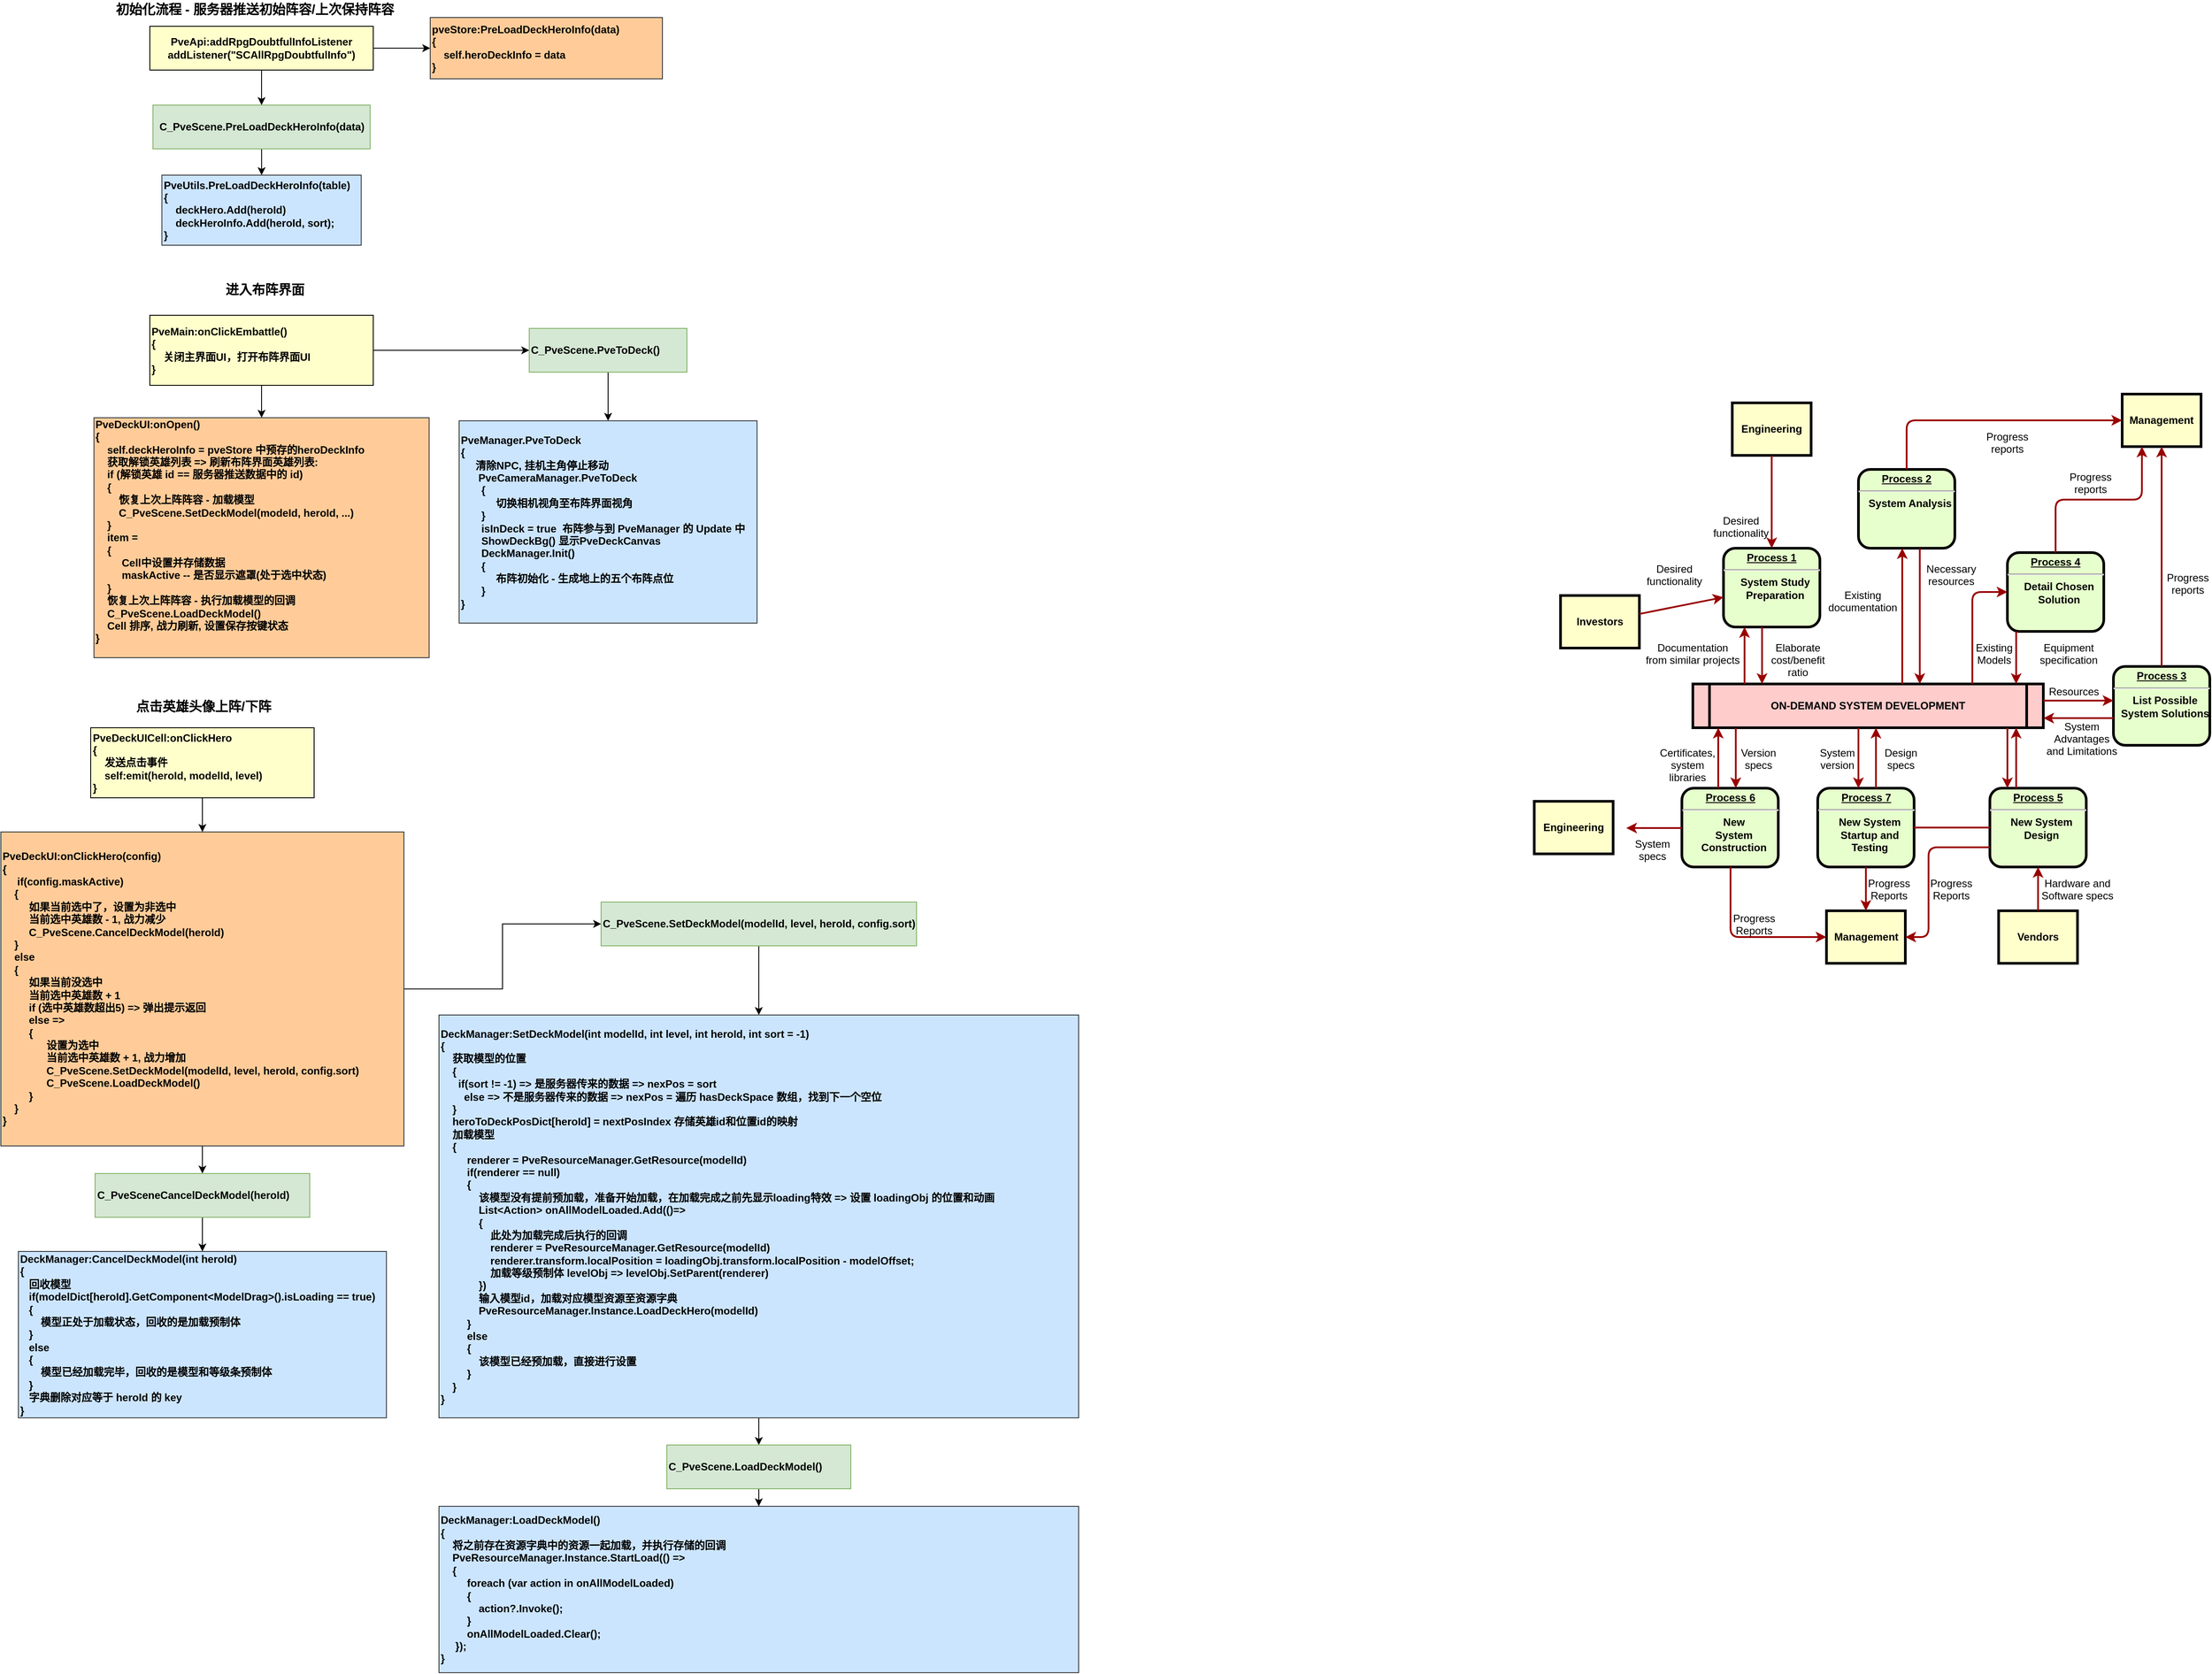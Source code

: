<mxfile version="15.3.7" type="github">
  <diagram name="Page-1" id="c7558073-3199-34d8-9f00-42111426c3f3">
    <mxGraphModel dx="2248" dy="794" grid="1" gridSize="10" guides="1" tooltips="1" connect="1" arrows="1" fold="1" page="1" pageScale="1" pageWidth="826" pageHeight="1169" background="none" math="0" shadow="0">
      <root>
        <mxCell id="0" />
        <mxCell id="1" parent="0" />
        <mxCell id="2" value="&lt;p style=&quot;margin: 0px; margin-top: 4px; text-align: center; text-decoration: underline;&quot;&gt;&lt;strong&gt;Process 1&lt;br /&gt;&lt;/strong&gt;&lt;/p&gt;&lt;hr /&gt;&lt;p style=&quot;margin: 0px; margin-left: 8px;&quot;&gt;System Study&lt;/p&gt;&lt;p style=&quot;margin: 0px; margin-left: 8px;&quot;&gt;Preparation&lt;/p&gt;" style="verticalAlign=middle;align=center;overflow=fill;fontSize=12;fontFamily=Helvetica;html=1;rounded=1;fontStyle=1;strokeWidth=3;fillColor=#E6FFCC" parent="1" vertex="1">
          <mxGeometry x="1856" y="636" width="110" height="90" as="geometry" />
        </mxCell>
        <mxCell id="3" value="Engineering" style="whiteSpace=wrap;align=center;verticalAlign=middle;fontStyle=1;strokeWidth=3;fillColor=#FFFFCC" parent="1" vertex="1">
          <mxGeometry x="1866" y="470" width="90" height="60" as="geometry" />
        </mxCell>
        <mxCell id="4" value="Investors" style="whiteSpace=wrap;align=center;verticalAlign=middle;fontStyle=1;strokeWidth=3;fillColor=#FFFFCC" parent="1" vertex="1">
          <mxGeometry x="1670" y="690" width="90" height="60" as="geometry" />
        </mxCell>
        <mxCell id="5" value="ON-DEMAND SYSTEM DEVELOPMENT" style="shape=process;whiteSpace=wrap;align=center;verticalAlign=middle;size=0.048;fontStyle=1;strokeWidth=3;fillColor=#FFCCCC" parent="1" vertex="1">
          <mxGeometry x="1821" y="791" width="400" height="50" as="geometry" />
        </mxCell>
        <mxCell id="6" value="&lt;p style=&quot;margin: 0px; margin-top: 4px; text-align: center; text-decoration: underline;&quot;&gt;&lt;strong&gt;Process 2&lt;br /&gt;&lt;/strong&gt;&lt;/p&gt;&lt;hr /&gt;&lt;p style=&quot;margin: 0px; margin-left: 8px;&quot;&gt;System Analysis&lt;/p&gt;" style="verticalAlign=middle;align=center;overflow=fill;fontSize=12;fontFamily=Helvetica;html=1;rounded=1;fontStyle=1;strokeWidth=3;fillColor=#E6FFCC" parent="1" vertex="1">
          <mxGeometry x="2010" y="546" width="110" height="90" as="geometry" />
        </mxCell>
        <mxCell id="7" value="&lt;p style=&quot;margin: 0px; margin-top: 4px; text-align: center; text-decoration: underline;&quot;&gt;&lt;strong&gt;&lt;strong&gt;Process&lt;/strong&gt; 3&lt;br /&gt;&lt;/strong&gt;&lt;/p&gt;&lt;hr /&gt;&lt;p style=&quot;margin: 0px; margin-left: 8px;&quot;&gt;List Possible&lt;/p&gt;&lt;p style=&quot;margin: 0px; margin-left: 8px;&quot;&gt;System Solutions&lt;/p&gt;" style="verticalAlign=middle;align=center;overflow=fill;fontSize=12;fontFamily=Helvetica;html=1;rounded=1;fontStyle=1;strokeWidth=3;fillColor=#E6FFCC" parent="1" vertex="1">
          <mxGeometry x="2301" y="771" width="110" height="90" as="geometry" />
        </mxCell>
        <mxCell id="8" value="&lt;p style=&quot;margin: 0px; margin-top: 4px; text-align: center; text-decoration: underline;&quot;&gt;&lt;strong&gt;&lt;strong&gt;Process&lt;/strong&gt; 4&lt;br /&gt;&lt;/strong&gt;&lt;/p&gt;&lt;hr /&gt;&lt;p style=&quot;margin: 0px; margin-left: 8px;&quot;&gt;Detail Chosen&lt;/p&gt;&lt;p style=&quot;margin: 0px; margin-left: 8px;&quot;&gt;Solution&lt;/p&gt;" style="verticalAlign=middle;align=center;overflow=fill;fontSize=12;fontFamily=Helvetica;html=1;rounded=1;fontStyle=1;strokeWidth=3;fillColor=#E6FFCC" parent="1" vertex="1">
          <mxGeometry x="2180" y="641" width="110" height="90" as="geometry" />
        </mxCell>
        <mxCell id="9" value="&lt;p style=&quot;margin: 0px; margin-top: 4px; text-align: center; text-decoration: underline;&quot;&gt;&lt;strong&gt;&lt;strong&gt;Process&lt;/strong&gt; 5&lt;br /&gt;&lt;/strong&gt;&lt;/p&gt;&lt;hr /&gt;&lt;p style=&quot;margin: 0px; margin-left: 8px;&quot;&gt;New System&lt;/p&gt;&lt;p style=&quot;margin: 0px; margin-left: 8px;&quot;&gt;Design&lt;/p&gt;" style="verticalAlign=middle;align=center;overflow=fill;fontSize=12;fontFamily=Helvetica;html=1;rounded=1;fontStyle=1;strokeWidth=3;fillColor=#E6FFCC" parent="1" vertex="1">
          <mxGeometry x="2160" y="910" width="110" height="90" as="geometry" />
        </mxCell>
        <mxCell id="10" value="&lt;p style=&quot;margin: 0px; margin-top: 4px; text-align: center; text-decoration: underline;&quot;&gt;&lt;strong&gt;&lt;strong&gt;Process&lt;/strong&gt; 6&lt;br /&gt;&lt;/strong&gt;&lt;/p&gt;&lt;hr /&gt;&lt;p style=&quot;margin: 0px; margin-left: 8px;&quot;&gt;New&lt;/p&gt;&lt;p style=&quot;margin: 0px; margin-left: 8px;&quot;&gt;System&lt;/p&gt;&lt;p style=&quot;margin: 0px; margin-left: 8px;&quot;&gt;Construction&lt;/p&gt;" style="verticalAlign=middle;align=center;overflow=fill;fontSize=12;fontFamily=Helvetica;html=1;rounded=1;fontStyle=1;strokeWidth=3;fillColor=#E6FFCC" parent="1" vertex="1">
          <mxGeometry x="1808.5" y="910" width="110" height="90" as="geometry" />
        </mxCell>
        <mxCell id="12" value="Management" style="whiteSpace=wrap;align=center;verticalAlign=middle;fontStyle=1;strokeWidth=3;fillColor=#FFFFCC" parent="1" vertex="1">
          <mxGeometry x="2311" y="460" width="90" height="60" as="geometry" />
        </mxCell>
        <mxCell id="13" value="Management" style="whiteSpace=wrap;align=center;verticalAlign=middle;fontStyle=1;strokeWidth=3;fillColor=#FFFFCC" parent="1" vertex="1">
          <mxGeometry x="1973.5" y="1050" width="90" height="60" as="geometry" />
        </mxCell>
        <mxCell id="14" value="Engineering" style="whiteSpace=wrap;align=center;verticalAlign=middle;fontStyle=1;strokeWidth=3;fillColor=#FFFFCC" parent="1" vertex="1">
          <mxGeometry x="1640" y="925.0" width="90" height="60" as="geometry" />
        </mxCell>
        <mxCell id="15" value="Vendors" style="whiteSpace=wrap;align=center;verticalAlign=middle;fontStyle=1;strokeWidth=3;fillColor=#FFFFCC" parent="1" vertex="1">
          <mxGeometry x="2170" y="1050" width="90" height="60" as="geometry" />
        </mxCell>
        <mxCell id="36" value="" style="edgeStyle=none;noEdgeStyle=1;strokeColor=#990000;strokeWidth=2" parent="1" source="3" target="2" edge="1">
          <mxGeometry width="100" height="100" relative="1" as="geometry">
            <mxPoint x="1640" y="650" as="sourcePoint" />
            <mxPoint x="1740" y="550" as="targetPoint" />
          </mxGeometry>
        </mxCell>
        <mxCell id="37" value="" style="edgeStyle=none;noEdgeStyle=1;strokeColor=#990000;strokeWidth=2" parent="1" source="4" target="2" edge="1">
          <mxGeometry width="100" height="100" relative="1" as="geometry">
            <mxPoint x="1900" y="590" as="sourcePoint" />
            <mxPoint x="2000" y="490" as="targetPoint" />
          </mxGeometry>
        </mxCell>
        <mxCell id="11" value="&lt;p style=&quot;margin: 0px; margin-top: 4px; text-align: center; text-decoration: underline;&quot;&gt;&lt;strong&gt;&lt;strong&gt;Process&lt;/strong&gt; 7&lt;br /&gt;&lt;/strong&gt;&lt;/p&gt;&lt;hr /&gt;&lt;p style=&quot;margin: 0px; margin-left: 8px;&quot;&gt;New System&lt;/p&gt;&lt;p style=&quot;margin: 0px; margin-left: 8px;&quot;&gt;Startup and&lt;/p&gt;&lt;p style=&quot;margin: 0px; margin-left: 8px;&quot;&gt;Testing&lt;/p&gt;" style="verticalAlign=middle;align=center;overflow=fill;fontSize=12;fontFamily=Helvetica;html=1;rounded=1;fontStyle=1;strokeWidth=3;fillColor=#E6FFCC" parent="1" vertex="1">
          <mxGeometry x="1963.5" y="910" width="110" height="90" as="geometry" />
        </mxCell>
        <mxCell id="51" value="" style="endArrow=none;noEdgeStyle=1;strokeColor=#990000;strokeWidth=2" parent="1" source="9" target="11" edge="1">
          <mxGeometry relative="1" as="geometry">
            <mxPoint x="1825.008" y="881" as="sourcePoint" />
            <mxPoint x="2020.328" y="1050" as="targetPoint" />
          </mxGeometry>
        </mxCell>
        <mxCell id="52" value="Desired &#xa;functionality" style="text;spacingTop=-5;align=center" parent="1" vertex="1">
          <mxGeometry x="1785" y="651" width="30" height="20" as="geometry" />
        </mxCell>
        <mxCell id="53" value="Desired &#xa;functionality" style="text;spacingTop=-5;align=center" parent="1" vertex="1">
          <mxGeometry x="1861" y="596" width="30" height="20" as="geometry" />
        </mxCell>
        <mxCell id="54" value="Documentation&#xa;from similar projects" style="text;spacingTop=-5;align=center" parent="1" vertex="1">
          <mxGeometry x="1806" y="741" width="30" height="20" as="geometry" />
        </mxCell>
        <mxCell id="55" value="" style="edgeStyle=elbowEdgeStyle;elbow=horizontal;strokeColor=#990000;strokeWidth=2" parent="1" source="5" target="2" edge="1">
          <mxGeometry width="100" height="100" relative="1" as="geometry">
            <mxPoint x="1670" y="930" as="sourcePoint" />
            <mxPoint x="1770" y="830" as="targetPoint" />
            <Array as="points">
              <mxPoint x="1880" y="770" />
            </Array>
          </mxGeometry>
        </mxCell>
        <mxCell id="56" value="" style="edgeStyle=elbowEdgeStyle;elbow=horizontal;strokeColor=#990000;strokeWidth=2" parent="1" source="2" target="5" edge="1">
          <mxGeometry width="100" height="100" relative="1" as="geometry">
            <mxPoint x="1670" y="900" as="sourcePoint" />
            <mxPoint x="1770" y="800" as="targetPoint" />
            <Array as="points">
              <mxPoint x="1900" y="760" />
            </Array>
          </mxGeometry>
        </mxCell>
        <mxCell id="57" value="Elaborate&#xa;cost/benefit&#xa;ratio" style="text;spacingTop=-5;align=center" parent="1" vertex="1">
          <mxGeometry x="1926" y="741" width="30" height="20" as="geometry" />
        </mxCell>
        <mxCell id="58" value="" style="edgeStyle=elbowEdgeStyle;elbow=horizontal;strokeColor=#990000;strokeWidth=2" parent="1" source="5" target="6" edge="1">
          <mxGeometry width="100" height="100" relative="1" as="geometry">
            <mxPoint x="2000" y="770" as="sourcePoint" />
            <mxPoint x="2100" y="670" as="targetPoint" />
            <Array as="points">
              <mxPoint x="2060" y="710" />
            </Array>
          </mxGeometry>
        </mxCell>
        <mxCell id="59" value="" style="edgeStyle=elbowEdgeStyle;elbow=horizontal;strokeColor=#990000;strokeWidth=2" parent="1" source="6" target="5" edge="1">
          <mxGeometry width="100" height="100" relative="1" as="geometry">
            <mxPoint x="1970" y="770" as="sourcePoint" />
            <mxPoint x="2070" y="670" as="targetPoint" />
            <Array as="points">
              <mxPoint x="2080" y="720" />
            </Array>
          </mxGeometry>
        </mxCell>
        <mxCell id="60" value="Existing&#xa;documentation" style="text;spacingTop=-5;align=center" parent="1" vertex="1">
          <mxGeometry x="2000" y="681.0" width="30" height="20" as="geometry" />
        </mxCell>
        <mxCell id="61" value="Necessary&#xa;resources" style="text;spacingTop=-5;align=center" parent="1" vertex="1">
          <mxGeometry x="2101" y="651" width="30" height="20" as="geometry" />
        </mxCell>
        <mxCell id="62" value="Progress&#xa;reports" style="text;spacingTop=-5;align=center" parent="1" vertex="1">
          <mxGeometry x="2165" y="500" width="30" height="20" as="geometry" />
        </mxCell>
        <mxCell id="63" value="Progress&#xa;reports" style="text;spacingTop=-5;align=center" parent="1" vertex="1">
          <mxGeometry x="2260" y="546.0" width="30" height="20" as="geometry" />
        </mxCell>
        <mxCell id="64" value="Progress&#xa;reports" style="text;spacingTop=-5;align=center" parent="1" vertex="1">
          <mxGeometry x="2371" y="661.0" width="30" height="20" as="geometry" />
        </mxCell>
        <mxCell id="65" value="" style="edgeStyle=elbowEdgeStyle;elbow=horizontal;strokeColor=#990000;strokeWidth=2" parent="1" source="6" target="12" edge="1">
          <mxGeometry width="100" height="100" relative="1" as="geometry">
            <mxPoint x="1880" y="580.0" as="sourcePoint" />
            <mxPoint x="1980" y="480.0" as="targetPoint" />
            <Array as="points">
              <mxPoint x="2065" y="540" />
            </Array>
          </mxGeometry>
        </mxCell>
        <mxCell id="66" value="" style="edgeStyle=elbowEdgeStyle;elbow=vertical;entryX=0.25;entryY=1;strokeColor=#990000;strokeWidth=2" parent="1" source="8" target="12" edge="1">
          <mxGeometry width="100" height="100" relative="1" as="geometry">
            <mxPoint x="2150" y="650" as="sourcePoint" />
            <mxPoint x="2250" y="550" as="targetPoint" />
          </mxGeometry>
        </mxCell>
        <mxCell id="67" value="" style="edgeStyle=elbowEdgeStyle;elbow=horizontal;strokeColor=#990000;strokeWidth=2" parent="1" source="7" target="12" edge="1">
          <mxGeometry width="100" height="100" relative="1" as="geometry">
            <mxPoint x="2280" y="760" as="sourcePoint" />
            <mxPoint x="2380" y="660" as="targetPoint" />
          </mxGeometry>
        </mxCell>
        <mxCell id="68" value="" style="edgeStyle=elbowEdgeStyle;elbow=horizontal;strokeColor=#990000;strokeWidth=2" parent="1" source="8" target="5" edge="1">
          <mxGeometry width="100" height="100" relative="1" as="geometry">
            <mxPoint x="2190" y="780" as="sourcePoint" />
            <mxPoint x="2130" y="650" as="targetPoint" />
            <Array as="points">
              <mxPoint x="2190" y="760" />
            </Array>
          </mxGeometry>
        </mxCell>
        <mxCell id="69" value="" style="edgeStyle=segmentEdgeStyle;strokeColor=#990000;strokeWidth=2" parent="1" source="5" target="8" edge="1">
          <mxGeometry width="100" height="100" relative="1" as="geometry">
            <mxPoint x="1960" y="760" as="sourcePoint" />
            <mxPoint x="2060" y="660" as="targetPoint" />
            <Array as="points">
              <mxPoint x="2140" y="686" />
            </Array>
          </mxGeometry>
        </mxCell>
        <mxCell id="70" value="Existing&#xa;Models" style="text;spacingTop=-5;align=center" parent="1" vertex="1">
          <mxGeometry x="2150" y="741.0" width="30" height="20" as="geometry" />
        </mxCell>
        <mxCell id="71" value="Equipment&#xa;specification" style="text;spacingTop=-5;align=center" parent="1" vertex="1">
          <mxGeometry x="2235" y="741" width="30" height="20" as="geometry" />
        </mxCell>
        <mxCell id="72" value="" style="edgeStyle=elbowEdgeStyle;elbow=vertical;strokeColor=#990000;strokeWidth=2" parent="1" source="5" target="7" edge="1">
          <mxGeometry width="100" height="100" relative="1" as="geometry">
            <mxPoint x="2120" y="900" as="sourcePoint" />
            <mxPoint x="2220" y="800" as="targetPoint" />
            <Array as="points">
              <mxPoint x="2270" y="810" />
            </Array>
          </mxGeometry>
        </mxCell>
        <mxCell id="73" value="" style="edgeStyle=elbowEdgeStyle;elbow=vertical;strokeColor=#990000;strokeWidth=2" parent="1" source="7" target="5" edge="1">
          <mxGeometry width="100" height="100" relative="1" as="geometry">
            <mxPoint x="2080" y="900" as="sourcePoint" />
            <mxPoint x="2180" y="800" as="targetPoint" />
            <Array as="points">
              <mxPoint x="2270" y="830" />
            </Array>
          </mxGeometry>
        </mxCell>
        <mxCell id="74" value="Resources" style="text;spacingTop=-5;align=center" parent="1" vertex="1">
          <mxGeometry x="2241" y="791" width="30" height="20" as="geometry" />
        </mxCell>
        <mxCell id="75" value="System &#xa;Advantages &#xa;and Limitations" style="text;spacingTop=-5;align=center" parent="1" vertex="1">
          <mxGeometry x="2250" y="831.0" width="30" height="20" as="geometry" />
        </mxCell>
        <mxCell id="76" value="" style="edgeStyle=elbowEdgeStyle;elbow=horizontal;strokeColor=#990000;strokeWidth=2" parent="1" source="9" target="5" edge="1">
          <mxGeometry width="100" height="100" relative="1" as="geometry">
            <mxPoint x="2040" y="980" as="sourcePoint" />
            <mxPoint x="2140" y="880" as="targetPoint" />
            <Array as="points">
              <mxPoint x="2190" y="870" />
            </Array>
          </mxGeometry>
        </mxCell>
        <mxCell id="77" value="" style="edgeStyle=elbowEdgeStyle;elbow=horizontal;strokeColor=#990000;strokeWidth=2" parent="1" source="5" target="9" edge="1">
          <mxGeometry width="100" height="100" relative="1" as="geometry">
            <mxPoint x="2020" y="990" as="sourcePoint" />
            <mxPoint x="2120" y="890" as="targetPoint" />
            <Array as="points">
              <mxPoint x="2180" y="880" />
            </Array>
          </mxGeometry>
        </mxCell>
        <mxCell id="78" value="" style="edgeStyle=elbowEdgeStyle;elbow=horizontal;strokeColor=#990000;strokeWidth=2" parent="1" source="15" target="9" edge="1">
          <mxGeometry width="100" height="100" relative="1" as="geometry">
            <mxPoint x="2050" y="1100" as="sourcePoint" />
            <mxPoint x="2150" y="1000" as="targetPoint" />
          </mxGeometry>
        </mxCell>
        <mxCell id="79" value="Hardware and&#xa;Software specs" style="text;spacingTop=-5;align=center" parent="1" vertex="1">
          <mxGeometry x="2245" y="1010" width="30" height="20" as="geometry" />
        </mxCell>
        <mxCell id="81" value="" style="edgeStyle=elbowEdgeStyle;elbow=horizontal;exitX=0;exitY=0.75;strokeColor=#990000;strokeWidth=2" parent="1" source="9" target="13" edge="1">
          <mxGeometry width="100" height="100" relative="1" as="geometry">
            <mxPoint x="2040" y="1130" as="sourcePoint" />
            <mxPoint x="2140" y="1030" as="targetPoint" />
            <Array as="points">
              <mxPoint x="2090" y="1030" />
            </Array>
          </mxGeometry>
        </mxCell>
        <mxCell id="82" value="Progress&#xa;Reports" style="text;spacingTop=-5;align=center" parent="1" vertex="1">
          <mxGeometry x="2101.0" y="1010.0" width="30" height="20" as="geometry" />
        </mxCell>
        <mxCell id="83" value="" style="edgeStyle=elbowEdgeStyle;elbow=horizontal;strokeColor=#990000;strokeWidth=2" parent="1" source="11" target="13" edge="1">
          <mxGeometry width="100" height="100" relative="1" as="geometry">
            <mxPoint x="1820" y="1060.0" as="sourcePoint" />
            <mxPoint x="1850" y="1050" as="targetPoint" />
          </mxGeometry>
        </mxCell>
        <mxCell id="84" value="Progress&#xa;Reports" style="text;spacingTop=-5;align=center" parent="1" vertex="1">
          <mxGeometry x="2030.0" y="1010.0" width="30" height="20" as="geometry" />
        </mxCell>
        <mxCell id="85" value="" style="edgeStyle=elbowEdgeStyle;elbow=horizontal;strokeColor=#990000;strokeWidth=2" parent="1" source="10" target="13" edge="1">
          <mxGeometry width="100" height="100" relative="1" as="geometry">
            <mxPoint x="1750" y="1140" as="sourcePoint" />
            <mxPoint x="1850" y="1040" as="targetPoint" />
            <Array as="points">
              <mxPoint x="1864" y="1030" />
            </Array>
          </mxGeometry>
        </mxCell>
        <mxCell id="86" value="Progress&#xa;Reports" style="text;spacingTop=-5;align=center" parent="1" vertex="1">
          <mxGeometry x="1876" y="1050" width="30" height="20" as="geometry" />
        </mxCell>
        <mxCell id="87" value="" style="edgeStyle=elbowEdgeStyle;elbow=vertical;strokeColor=#990000;strokeWidth=2" parent="1" source="10" edge="1">
          <mxGeometry width="100" height="100" relative="1" as="geometry">
            <mxPoint x="1690" y="1140" as="sourcePoint" />
            <mxPoint x="1745" y="955.412" as="targetPoint" />
          </mxGeometry>
        </mxCell>
        <mxCell id="88" value="" style="edgeStyle=elbowEdgeStyle;elbow=horizontal;strokeColor=#990000;strokeWidth=2" parent="1" source="5" target="11" edge="1">
          <mxGeometry width="100" height="100" relative="1" as="geometry">
            <mxPoint x="1670" y="900" as="sourcePoint" />
            <mxPoint x="1770" y="800" as="targetPoint" />
            <Array as="points">
              <mxPoint x="2010" y="870" />
            </Array>
          </mxGeometry>
        </mxCell>
        <mxCell id="89" value="" style="edgeStyle=elbowEdgeStyle;elbow=horizontal;strokeColor=#990000;strokeWidth=2" parent="1" source="11" target="5" edge="1">
          <mxGeometry width="100" height="100" relative="1" as="geometry">
            <mxPoint x="1680" y="910" as="sourcePoint" />
            <mxPoint x="1780" y="810" as="targetPoint" />
            <Array as="points">
              <mxPoint x="2030" y="870" />
            </Array>
          </mxGeometry>
        </mxCell>
        <mxCell id="90" value="Version&#xa;specs" style="text;spacingTop=-5;align=center" parent="1" vertex="1">
          <mxGeometry x="1881" y="861" width="30" height="20" as="geometry" />
        </mxCell>
        <mxCell id="91" value="Certificates,&#xa;system&#xa;libraries" style="text;spacingTop=-5;align=center" parent="1" vertex="1">
          <mxGeometry x="1800" y="861.0" width="30" height="20" as="geometry" />
        </mxCell>
        <mxCell id="92" value="" style="edgeStyle=elbowEdgeStyle;elbow=horizontal;strokeColor=#990000;strokeWidth=2" parent="1" source="5" target="10" edge="1">
          <mxGeometry width="100" height="100" relative="1" as="geometry">
            <mxPoint x="1650" y="900" as="sourcePoint" />
            <mxPoint x="1750" y="800" as="targetPoint" />
            <Array as="points">
              <mxPoint x="1870" y="870" />
            </Array>
          </mxGeometry>
        </mxCell>
        <mxCell id="93" value="" style="edgeStyle=elbowEdgeStyle;elbow=horizontal;strokeColor=#990000;strokeWidth=2" parent="1" source="10" target="5" edge="1">
          <mxGeometry width="100" height="100" relative="1" as="geometry">
            <mxPoint x="1660" y="910" as="sourcePoint" />
            <mxPoint x="1760" y="810" as="targetPoint" />
            <Array as="points">
              <mxPoint x="1850" y="870" />
            </Array>
          </mxGeometry>
        </mxCell>
        <mxCell id="94" value="System&#xa;specs" style="text;spacingTop=-5;align=center" parent="1" vertex="1">
          <mxGeometry x="1760" y="965.0" width="30" height="20" as="geometry" />
        </mxCell>
        <mxCell id="95" value="Design&#xa;specs" style="text;spacingTop=-5;align=center" parent="1" vertex="1">
          <mxGeometry x="2043.5" y="861.0" width="30" height="20" as="geometry" />
        </mxCell>
        <mxCell id="96" value="System&#xa;version" style="text;spacingTop=-5;align=center" parent="1" vertex="1">
          <mxGeometry x="1971.0" y="861" width="30" height="20" as="geometry" />
        </mxCell>
        <mxCell id="7XydENh4Q1GiZ4dxHjLW-96" value="&lt;b&gt;&lt;font style=&quot;font-size: 15px&quot;&gt;初始化流程 - 服务器推送初始阵容/上次保持阵容&lt;/font&gt;&lt;/b&gt;" style="text;html=1;strokeColor=none;fillColor=none;align=center;verticalAlign=middle;whiteSpace=wrap;rounded=0;" vertex="1" parent="1">
          <mxGeometry x="10" y="10" width="340" height="20" as="geometry" />
        </mxCell>
        <mxCell id="7XydENh4Q1GiZ4dxHjLW-101" style="edgeStyle=orthogonalEdgeStyle;rounded=0;orthogonalLoop=1;jettySize=auto;html=1;entryX=0.5;entryY=0;entryDx=0;entryDy=0;fontColor=#FF0000;" edge="1" parent="1" source="7XydENh4Q1GiZ4dxHjLW-97" target="7XydENh4Q1GiZ4dxHjLW-100">
          <mxGeometry relative="1" as="geometry" />
        </mxCell>
        <mxCell id="7XydENh4Q1GiZ4dxHjLW-102" style="edgeStyle=orthogonalEdgeStyle;rounded=0;orthogonalLoop=1;jettySize=auto;html=1;entryX=0;entryY=0.5;entryDx=0;entryDy=0;fontColor=#FF0000;" edge="1" parent="1" source="7XydENh4Q1GiZ4dxHjLW-97" target="7XydENh4Q1GiZ4dxHjLW-99">
          <mxGeometry relative="1" as="geometry" />
        </mxCell>
        <mxCell id="7XydENh4Q1GiZ4dxHjLW-97" value="PveApi:addRpgDoubtfulInfoListener&#xa;addListener(&quot;SCAllRpgDoubtfulInfo&quot;)" style="whiteSpace=wrap;align=center;verticalAlign=middle;fontStyle=1;strokeWidth=1;fillColor=#FFFFCC" vertex="1" parent="1">
          <mxGeometry x="60" y="40" width="255" height="50" as="geometry" />
        </mxCell>
        <mxCell id="7XydENh4Q1GiZ4dxHjLW-99" value="pveStore:PreLoadDeckHeroInfo(data)&#xa;{&#xa;    self.heroDeckInfo = data&#xa;}" style="whiteSpace=wrap;align=left;verticalAlign=middle;fontStyle=1;strokeWidth=1;fillColor=#ffcc99;strokeColor=#36393d;" vertex="1" parent="1">
          <mxGeometry x="380" y="30" width="265" height="70" as="geometry" />
        </mxCell>
        <mxCell id="7XydENh4Q1GiZ4dxHjLW-104" value="" style="edgeStyle=orthogonalEdgeStyle;rounded=0;orthogonalLoop=1;jettySize=auto;html=1;fontColor=#FF0000;" edge="1" parent="1" source="7XydENh4Q1GiZ4dxHjLW-100" target="7XydENh4Q1GiZ4dxHjLW-103">
          <mxGeometry relative="1" as="geometry" />
        </mxCell>
        <mxCell id="7XydENh4Q1GiZ4dxHjLW-100" value="C_PveScene.PreLoadDeckHeroInfo(data)" style="whiteSpace=wrap;align=center;verticalAlign=middle;fontStyle=1;strokeWidth=1;fillColor=#d5e8d4;strokeColor=#82b366;" vertex="1" parent="1">
          <mxGeometry x="63.56" y="130" width="247.88" height="50" as="geometry" />
        </mxCell>
        <mxCell id="7XydENh4Q1GiZ4dxHjLW-103" value="PveUtils.PreLoadDeckHeroInfo(table)&#xa;{&#xa;    deckHero.Add(heroId)&#xa;    deckHeroInfo.Add(heroId, sort);&#xa;}" style="whiteSpace=wrap;align=left;verticalAlign=middle;fontStyle=1;strokeWidth=1;fillColor=#cce5ff;strokeColor=#36393d;" vertex="1" parent="1">
          <mxGeometry x="73.75" y="210" width="227.5" height="80" as="geometry" />
        </mxCell>
        <mxCell id="7XydENh4Q1GiZ4dxHjLW-107" value="&lt;span style=&quot;font-size: 15px&quot;&gt;&lt;b&gt;进入布阵界面&lt;/b&gt;&lt;/span&gt;" style="text;html=1;strokeColor=none;fillColor=none;align=center;verticalAlign=middle;whiteSpace=wrap;rounded=0;" vertex="1" parent="1">
          <mxGeometry x="80" y="330" width="222.5" height="20" as="geometry" />
        </mxCell>
        <mxCell id="7XydENh4Q1GiZ4dxHjLW-109" style="edgeStyle=orthogonalEdgeStyle;rounded=0;orthogonalLoop=1;jettySize=auto;html=1;entryX=0;entryY=0.5;entryDx=0;entryDy=0;fontColor=#FF0000;" edge="1" parent="1" source="7XydENh4Q1GiZ4dxHjLW-110" target="7XydENh4Q1GiZ4dxHjLW-111">
          <mxGeometry relative="1" as="geometry" />
        </mxCell>
        <mxCell id="7XydENh4Q1GiZ4dxHjLW-119" style="edgeStyle=orthogonalEdgeStyle;rounded=0;orthogonalLoop=1;jettySize=auto;html=1;exitX=0.5;exitY=1;exitDx=0;exitDy=0;fontColor=#FF0000;" edge="1" parent="1" source="7XydENh4Q1GiZ4dxHjLW-110" target="7XydENh4Q1GiZ4dxHjLW-114">
          <mxGeometry relative="1" as="geometry" />
        </mxCell>
        <mxCell id="7XydENh4Q1GiZ4dxHjLW-110" value="PveMain:onClickEmbattle()&#xa;{&#xa;    关闭主界面UI，打开布阵界面UI&#xa;}" style="whiteSpace=wrap;align=left;verticalAlign=middle;fontStyle=1;strokeWidth=1;fillColor=#FFFFCC" vertex="1" parent="1">
          <mxGeometry x="60" y="370" width="255" height="80" as="geometry" />
        </mxCell>
        <mxCell id="7XydENh4Q1GiZ4dxHjLW-117" style="edgeStyle=orthogonalEdgeStyle;rounded=0;orthogonalLoop=1;jettySize=auto;html=1;fontColor=#FF0000;" edge="1" parent="1" source="7XydENh4Q1GiZ4dxHjLW-111" target="7XydENh4Q1GiZ4dxHjLW-116">
          <mxGeometry relative="1" as="geometry" />
        </mxCell>
        <mxCell id="7XydENh4Q1GiZ4dxHjLW-111" value="C_PveScene.PveToDeck()" style="whiteSpace=wrap;align=left;verticalAlign=middle;fontStyle=1;strokeWidth=1;fillColor=#d5e8d4;strokeColor=#82b366;" vertex="1" parent="1">
          <mxGeometry x="493" y="385" width="180" height="50" as="geometry" />
        </mxCell>
        <mxCell id="7XydENh4Q1GiZ4dxHjLW-114" value="PveDeckUI:onOpen()&#xa;{&#xa;    self.deckHeroInfo = pveStore 中预存的heroDeckInfo&#xa;    获取解锁英雄列表 =&gt; 刷新布阵界面英雄列表: &#xa;    if (解锁英雄 id == 服务器推送数据中的 id)&#xa;    {&#xa;        恢复上次上阵阵容 - 加载模型&#xa;        C_PveScene.SetDeckModel(modeId, heroId, ...)  &#xa;    }&#xa;    item = &#xa;    {&#xa;         Cell中设置并存储数据 &#xa;         maskActive -- 是否显示遮罩(处于选中状态)&#xa;    }&#xa;    恢复上次上阵阵容 - 执行加载模型的回调&#xa;    C_PveScene.LoadDeckModel()&#xa;    Cell 排序, 战力刷新, 设置保存按键状态&#xa;}&#xa;    " style="whiteSpace=wrap;align=left;verticalAlign=middle;fontStyle=1;strokeWidth=1;fillColor=#ffcc99;strokeColor=#36393d;" vertex="1" parent="1">
          <mxGeometry x="-3.75" y="487" width="382.5" height="274" as="geometry" />
        </mxCell>
        <mxCell id="7XydENh4Q1GiZ4dxHjLW-116" value="PveManager.PveToDeck&#xa;{&#xa;     清除NPC, 挂机主角停止移动&#xa;      PveCameraManager.PveToDeck&#xa;       {&#xa;            切换相机视角至布阵界面视角&#xa;       }&#xa;       isInDeck = true  布阵参与到 PveManager 的 Update 中&#xa;       ShowDeckBg() 显示PveDeckCanvas&#xa;       DeckManager.Init()&#xa;       {&#xa;            布阵初始化 - 生成地上的五个布阵点位&#xa;       }&#xa;}" style="whiteSpace=wrap;align=left;verticalAlign=middle;fontStyle=1;strokeWidth=1;fillColor=#cce5ff;strokeColor=#36393d;" vertex="1" parent="1">
          <mxGeometry x="413" y="490.5" width="340" height="231" as="geometry" />
        </mxCell>
        <mxCell id="7XydENh4Q1GiZ4dxHjLW-120" value="&lt;span style=&quot;font-size: 15px&quot;&gt;&lt;b&gt;点击英雄头像上阵/下阵&lt;/b&gt;&lt;/span&gt;" style="text;html=1;strokeColor=none;fillColor=none;align=center;verticalAlign=middle;whiteSpace=wrap;rounded=0;" vertex="1" parent="1">
          <mxGeometry x="10" y="806" width="222.5" height="20" as="geometry" />
        </mxCell>
        <mxCell id="7XydENh4Q1GiZ4dxHjLW-122" style="edgeStyle=orthogonalEdgeStyle;rounded=0;orthogonalLoop=1;jettySize=auto;html=1;exitX=0.5;exitY=1;exitDx=0;exitDy=0;fontColor=#FF0000;" edge="1" parent="1" source="7XydENh4Q1GiZ4dxHjLW-123" target="7XydENh4Q1GiZ4dxHjLW-126">
          <mxGeometry relative="1" as="geometry" />
        </mxCell>
        <mxCell id="7XydENh4Q1GiZ4dxHjLW-123" value="PveDeckUICell:onClickHero&#xa;{&#xa;    发送点击事件&#xa;    self:emit(heroId, modelId, level)&#xa;}" style="whiteSpace=wrap;align=left;verticalAlign=middle;fontStyle=1;strokeWidth=1;fillColor=#FFFFCC" vertex="1" parent="1">
          <mxGeometry x="-7.5" y="841" width="255" height="80" as="geometry" />
        </mxCell>
        <mxCell id="7XydENh4Q1GiZ4dxHjLW-124" style="edgeStyle=orthogonalEdgeStyle;rounded=0;orthogonalLoop=1;jettySize=auto;html=1;fontColor=#FF0000;" edge="1" parent="1" source="7XydENh4Q1GiZ4dxHjLW-125" target="7XydENh4Q1GiZ4dxHjLW-127">
          <mxGeometry relative="1" as="geometry" />
        </mxCell>
        <mxCell id="7XydENh4Q1GiZ4dxHjLW-125" value="C_PveScene.SetDeckModel(modelId, level, heroId, config.sort)" style="whiteSpace=wrap;align=left;verticalAlign=middle;fontStyle=1;strokeWidth=1;fillColor=#d5e8d4;strokeColor=#82b366;" vertex="1" parent="1">
          <mxGeometry x="575" y="1040" width="360" height="50" as="geometry" />
        </mxCell>
        <mxCell id="7XydENh4Q1GiZ4dxHjLW-128" style="edgeStyle=orthogonalEdgeStyle;rounded=0;orthogonalLoop=1;jettySize=auto;html=1;entryX=0;entryY=0.5;entryDx=0;entryDy=0;fontColor=#FF0000;" edge="1" parent="1" source="7XydENh4Q1GiZ4dxHjLW-126" target="7XydENh4Q1GiZ4dxHjLW-125">
          <mxGeometry relative="1" as="geometry" />
        </mxCell>
        <mxCell id="7XydENh4Q1GiZ4dxHjLW-137" style="edgeStyle=orthogonalEdgeStyle;rounded=0;orthogonalLoop=1;jettySize=auto;html=1;fontColor=#FF0000;" edge="1" parent="1" source="7XydENh4Q1GiZ4dxHjLW-126" target="7XydENh4Q1GiZ4dxHjLW-136">
          <mxGeometry relative="1" as="geometry" />
        </mxCell>
        <mxCell id="7XydENh4Q1GiZ4dxHjLW-126" value="PveDeckUI:onClickHero(config)&#xa;{&#xa;     if(config.maskActive)&#xa;    {&#xa;         如果当前选中了，设置为非选中&#xa;         当前选中英雄数 - 1, 战力减少&#xa;         C_PveScene.CancelDeckModel(heroId)&#xa;    }&#xa;    else&#xa;    {&#xa;         如果当前没选中&#xa;         当前选中英雄数 + 1 &#xa;         if (选中英雄数超出5) =&gt; 弹出提示返回&#xa;         else =&gt; &#xa;         {&#xa;               设置为选中&#xa;               当前选中英雄数 + 1, 战力增加 &#xa;               C_PveScene.SetDeckModel(modelId, level, heroId, config.sort)&#xa;               C_PveScene.LoadDeckModel()         &#xa;         }             &#xa;    }&#xa;}" style="whiteSpace=wrap;align=left;verticalAlign=middle;fontStyle=1;strokeWidth=1;fillColor=#ffcc99;strokeColor=#36393d;" vertex="1" parent="1">
          <mxGeometry x="-110" y="960" width="460" height="358.5" as="geometry" />
        </mxCell>
        <mxCell id="7XydENh4Q1GiZ4dxHjLW-133" style="edgeStyle=orthogonalEdgeStyle;rounded=0;orthogonalLoop=1;jettySize=auto;html=1;fontColor=#FF0000;" edge="1" parent="1" source="7XydENh4Q1GiZ4dxHjLW-127" target="7XydENh4Q1GiZ4dxHjLW-132">
          <mxGeometry relative="1" as="geometry" />
        </mxCell>
        <mxCell id="7XydENh4Q1GiZ4dxHjLW-127" value="DeckManager:SetDeckModel(int modelId, int level, int heroId, int sort = -1)&#xa;{&#xa;    获取模型的位置&#xa;    {&#xa;      	if(sort != -1) =&gt; 是服务器传来的数据 =&gt; nexPos = sort&#xa;        else =&gt; 不是服务器传来的数据 =&gt; nexPos = 遍历 hasDeckSpace 数组，找到下一个空位&#xa;    }&#xa;    heroToDeckPosDict[heroId] = nextPosIndex 存储英雄id和位置id的映射&#xa;    加载模型&#xa;    {&#xa;         renderer = PveResourceManager.GetResource(modelId)&#xa;         if(renderer == null)&#xa;         {&#xa;             该模型没有提前预加载，准备开始加载，在加载完成之前先显示loading特效 =&gt; 设置 loadingObj 的位置和动画&#xa;             List&lt;Action&gt; onAllModelLoaded.Add(()=&gt;&#xa;             {&#xa;                 此处为加载完成后执行的回调&#xa;                 renderer = PveResourceManager.GetResource(modelId)&#xa;                 renderer.transform.localPosition = loadingObj.transform.localPosition - modelOffset;&#xa;                 加载等级预制体 levelObj =&gt; levelObj.SetParent(renderer)&#xa;             })&#xa;             输入模型id，加载对应模型资源至资源字典&#xa;             PveResourceManager.Instance.LoadDeckHero(modelId)&#xa;         }&#xa;         else&#xa;         {&#xa;             该模型已经预加载，直接进行设置&#xa;         }&#xa;    }&#xa;}" style="whiteSpace=wrap;align=left;verticalAlign=middle;fontStyle=1;strokeWidth=1;fillColor=#cce5ff;strokeColor=#36393d;" vertex="1" parent="1">
          <mxGeometry x="390" y="1169" width="730" height="460" as="geometry" />
        </mxCell>
        <mxCell id="7XydENh4Q1GiZ4dxHjLW-130" value="DeckManager:LoadDeckModel()&#xa;{&#xa;    将之前存在资源字典中的资源一起加载，并执行存储的回调&#xa;   	PveResourceManager.Instance.StartLoad(() =&gt;&#xa;    {&#xa;         foreach (var action in onAllModelLoaded)&#xa;         {   &#xa;             action?.Invoke();&#xa;         }&#xa;         onAllModelLoaded.Clear();&#xa;     });&#xa;}" style="whiteSpace=wrap;align=left;verticalAlign=middle;fontStyle=1;strokeWidth=1;fillColor=#cce5ff;strokeColor=#36393d;" vertex="1" parent="1">
          <mxGeometry x="390" y="1730" width="730" height="190" as="geometry" />
        </mxCell>
        <mxCell id="7XydENh4Q1GiZ4dxHjLW-134" style="edgeStyle=orthogonalEdgeStyle;rounded=0;orthogonalLoop=1;jettySize=auto;html=1;entryX=0.5;entryY=0;entryDx=0;entryDy=0;fontColor=#FF0000;" edge="1" parent="1" source="7XydENh4Q1GiZ4dxHjLW-132" target="7XydENh4Q1GiZ4dxHjLW-130">
          <mxGeometry relative="1" as="geometry" />
        </mxCell>
        <mxCell id="7XydENh4Q1GiZ4dxHjLW-132" value="C_PveScene.LoadDeckModel() " style="whiteSpace=wrap;align=left;verticalAlign=middle;fontStyle=1;strokeWidth=1;fillColor=#d5e8d4;strokeColor=#82b366;" vertex="1" parent="1">
          <mxGeometry x="650" y="1660" width="210" height="50" as="geometry" />
        </mxCell>
        <mxCell id="7XydENh4Q1GiZ4dxHjLW-135" value="DeckManager:CancelDeckModel(int heroId)&#xa;{&#xa;   回收模型&#xa;   if(modelDict[heroId].GetComponent&lt;ModelDrag&gt;().isLoading == true)&#xa;   {&#xa;       模型正处于加载状态，回收的是加载预制体&#xa;   }&#xa;   else&#xa;   {&#xa;       模型已经加载完毕，回收的是模型和等级条预制体&#xa;   }&#xa;   字典删除对应等于 heroId 的 key&#xa;}" style="whiteSpace=wrap;align=left;verticalAlign=middle;fontStyle=1;strokeWidth=1;fillColor=#cce5ff;strokeColor=#36393d;" vertex="1" parent="1">
          <mxGeometry x="-90" y="1439" width="420" height="190" as="geometry" />
        </mxCell>
        <mxCell id="7XydENh4Q1GiZ4dxHjLW-138" style="edgeStyle=orthogonalEdgeStyle;rounded=0;orthogonalLoop=1;jettySize=auto;html=1;entryX=0.5;entryY=0;entryDx=0;entryDy=0;fontColor=#FF0000;" edge="1" parent="1" source="7XydENh4Q1GiZ4dxHjLW-136" target="7XydENh4Q1GiZ4dxHjLW-135">
          <mxGeometry relative="1" as="geometry" />
        </mxCell>
        <mxCell id="7XydENh4Q1GiZ4dxHjLW-136" value="C_PveSceneCancelDeckModel(heroId) " style="whiteSpace=wrap;align=left;verticalAlign=middle;fontStyle=1;strokeWidth=1;fillColor=#d5e8d4;strokeColor=#82b366;" vertex="1" parent="1">
          <mxGeometry x="-2.5" y="1350" width="245" height="50" as="geometry" />
        </mxCell>
      </root>
    </mxGraphModel>
  </diagram>
</mxfile>
